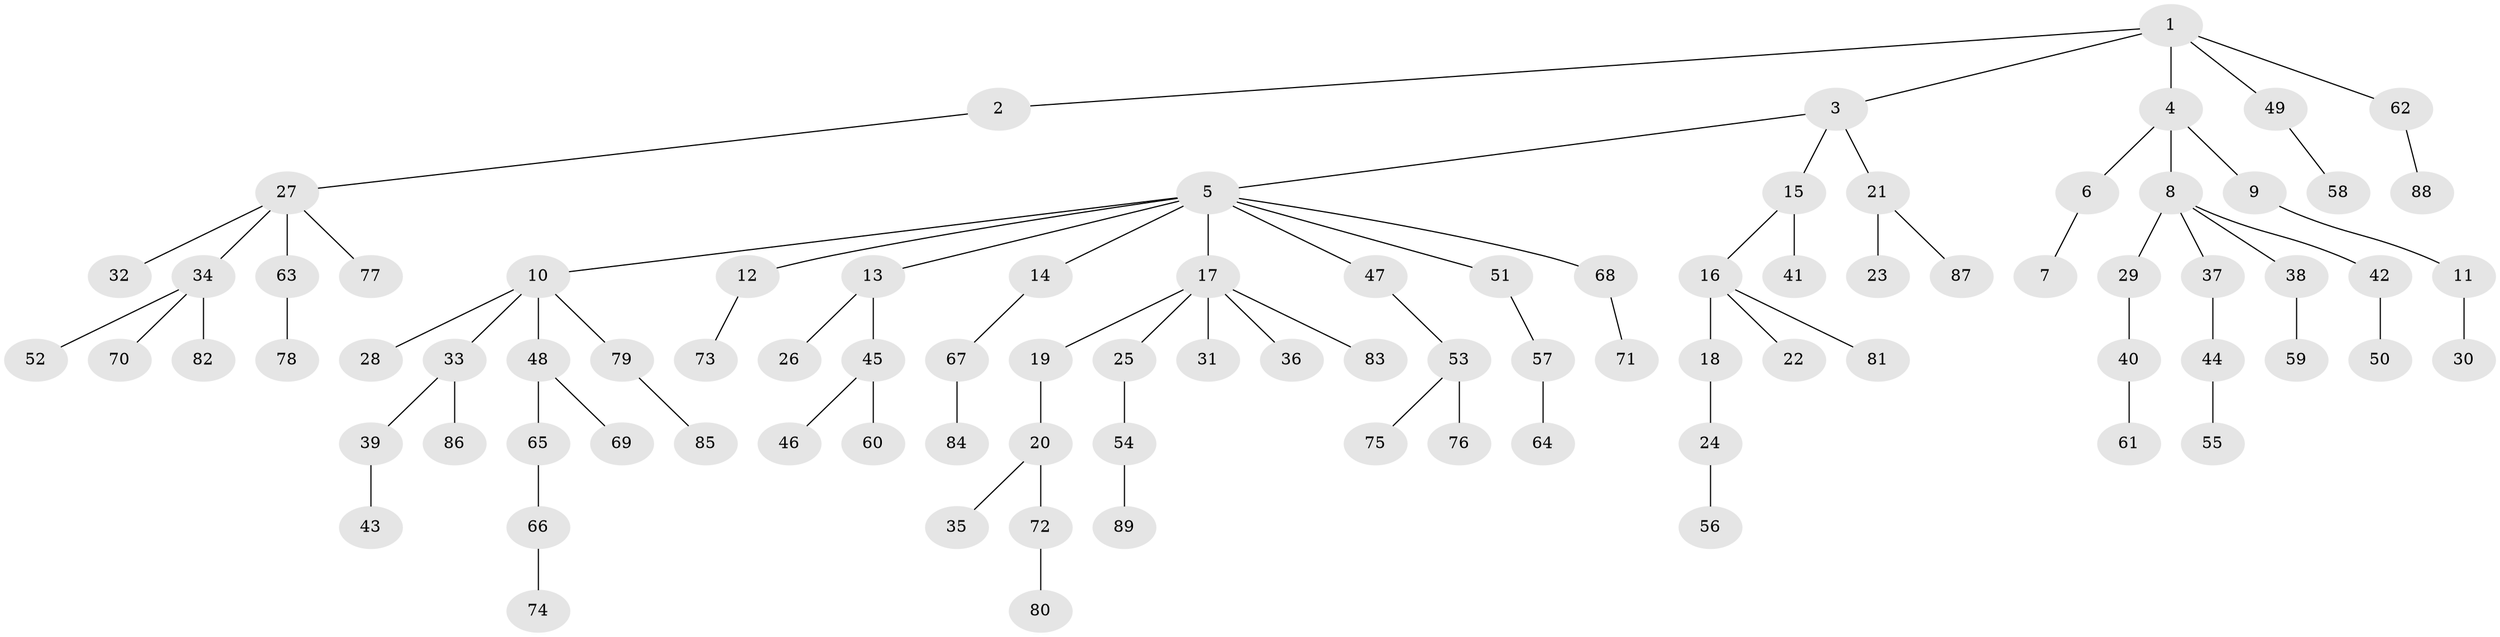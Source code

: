 // coarse degree distribution, {1: 0.8, 2: 0.17142857142857143, 28: 0.02857142857142857}
// Generated by graph-tools (version 1.1) at 2025/57/03/04/25 21:57:07]
// undirected, 89 vertices, 88 edges
graph export_dot {
graph [start="1"]
  node [color=gray90,style=filled];
  1;
  2;
  3;
  4;
  5;
  6;
  7;
  8;
  9;
  10;
  11;
  12;
  13;
  14;
  15;
  16;
  17;
  18;
  19;
  20;
  21;
  22;
  23;
  24;
  25;
  26;
  27;
  28;
  29;
  30;
  31;
  32;
  33;
  34;
  35;
  36;
  37;
  38;
  39;
  40;
  41;
  42;
  43;
  44;
  45;
  46;
  47;
  48;
  49;
  50;
  51;
  52;
  53;
  54;
  55;
  56;
  57;
  58;
  59;
  60;
  61;
  62;
  63;
  64;
  65;
  66;
  67;
  68;
  69;
  70;
  71;
  72;
  73;
  74;
  75;
  76;
  77;
  78;
  79;
  80;
  81;
  82;
  83;
  84;
  85;
  86;
  87;
  88;
  89;
  1 -- 2;
  1 -- 3;
  1 -- 4;
  1 -- 49;
  1 -- 62;
  2 -- 27;
  3 -- 5;
  3 -- 15;
  3 -- 21;
  4 -- 6;
  4 -- 8;
  4 -- 9;
  5 -- 10;
  5 -- 12;
  5 -- 13;
  5 -- 14;
  5 -- 17;
  5 -- 47;
  5 -- 51;
  5 -- 68;
  6 -- 7;
  8 -- 29;
  8 -- 37;
  8 -- 38;
  8 -- 42;
  9 -- 11;
  10 -- 28;
  10 -- 33;
  10 -- 48;
  10 -- 79;
  11 -- 30;
  12 -- 73;
  13 -- 26;
  13 -- 45;
  14 -- 67;
  15 -- 16;
  15 -- 41;
  16 -- 18;
  16 -- 22;
  16 -- 81;
  17 -- 19;
  17 -- 25;
  17 -- 31;
  17 -- 36;
  17 -- 83;
  18 -- 24;
  19 -- 20;
  20 -- 35;
  20 -- 72;
  21 -- 23;
  21 -- 87;
  24 -- 56;
  25 -- 54;
  27 -- 32;
  27 -- 34;
  27 -- 63;
  27 -- 77;
  29 -- 40;
  33 -- 39;
  33 -- 86;
  34 -- 52;
  34 -- 70;
  34 -- 82;
  37 -- 44;
  38 -- 59;
  39 -- 43;
  40 -- 61;
  42 -- 50;
  44 -- 55;
  45 -- 46;
  45 -- 60;
  47 -- 53;
  48 -- 65;
  48 -- 69;
  49 -- 58;
  51 -- 57;
  53 -- 75;
  53 -- 76;
  54 -- 89;
  57 -- 64;
  62 -- 88;
  63 -- 78;
  65 -- 66;
  66 -- 74;
  67 -- 84;
  68 -- 71;
  72 -- 80;
  79 -- 85;
}
